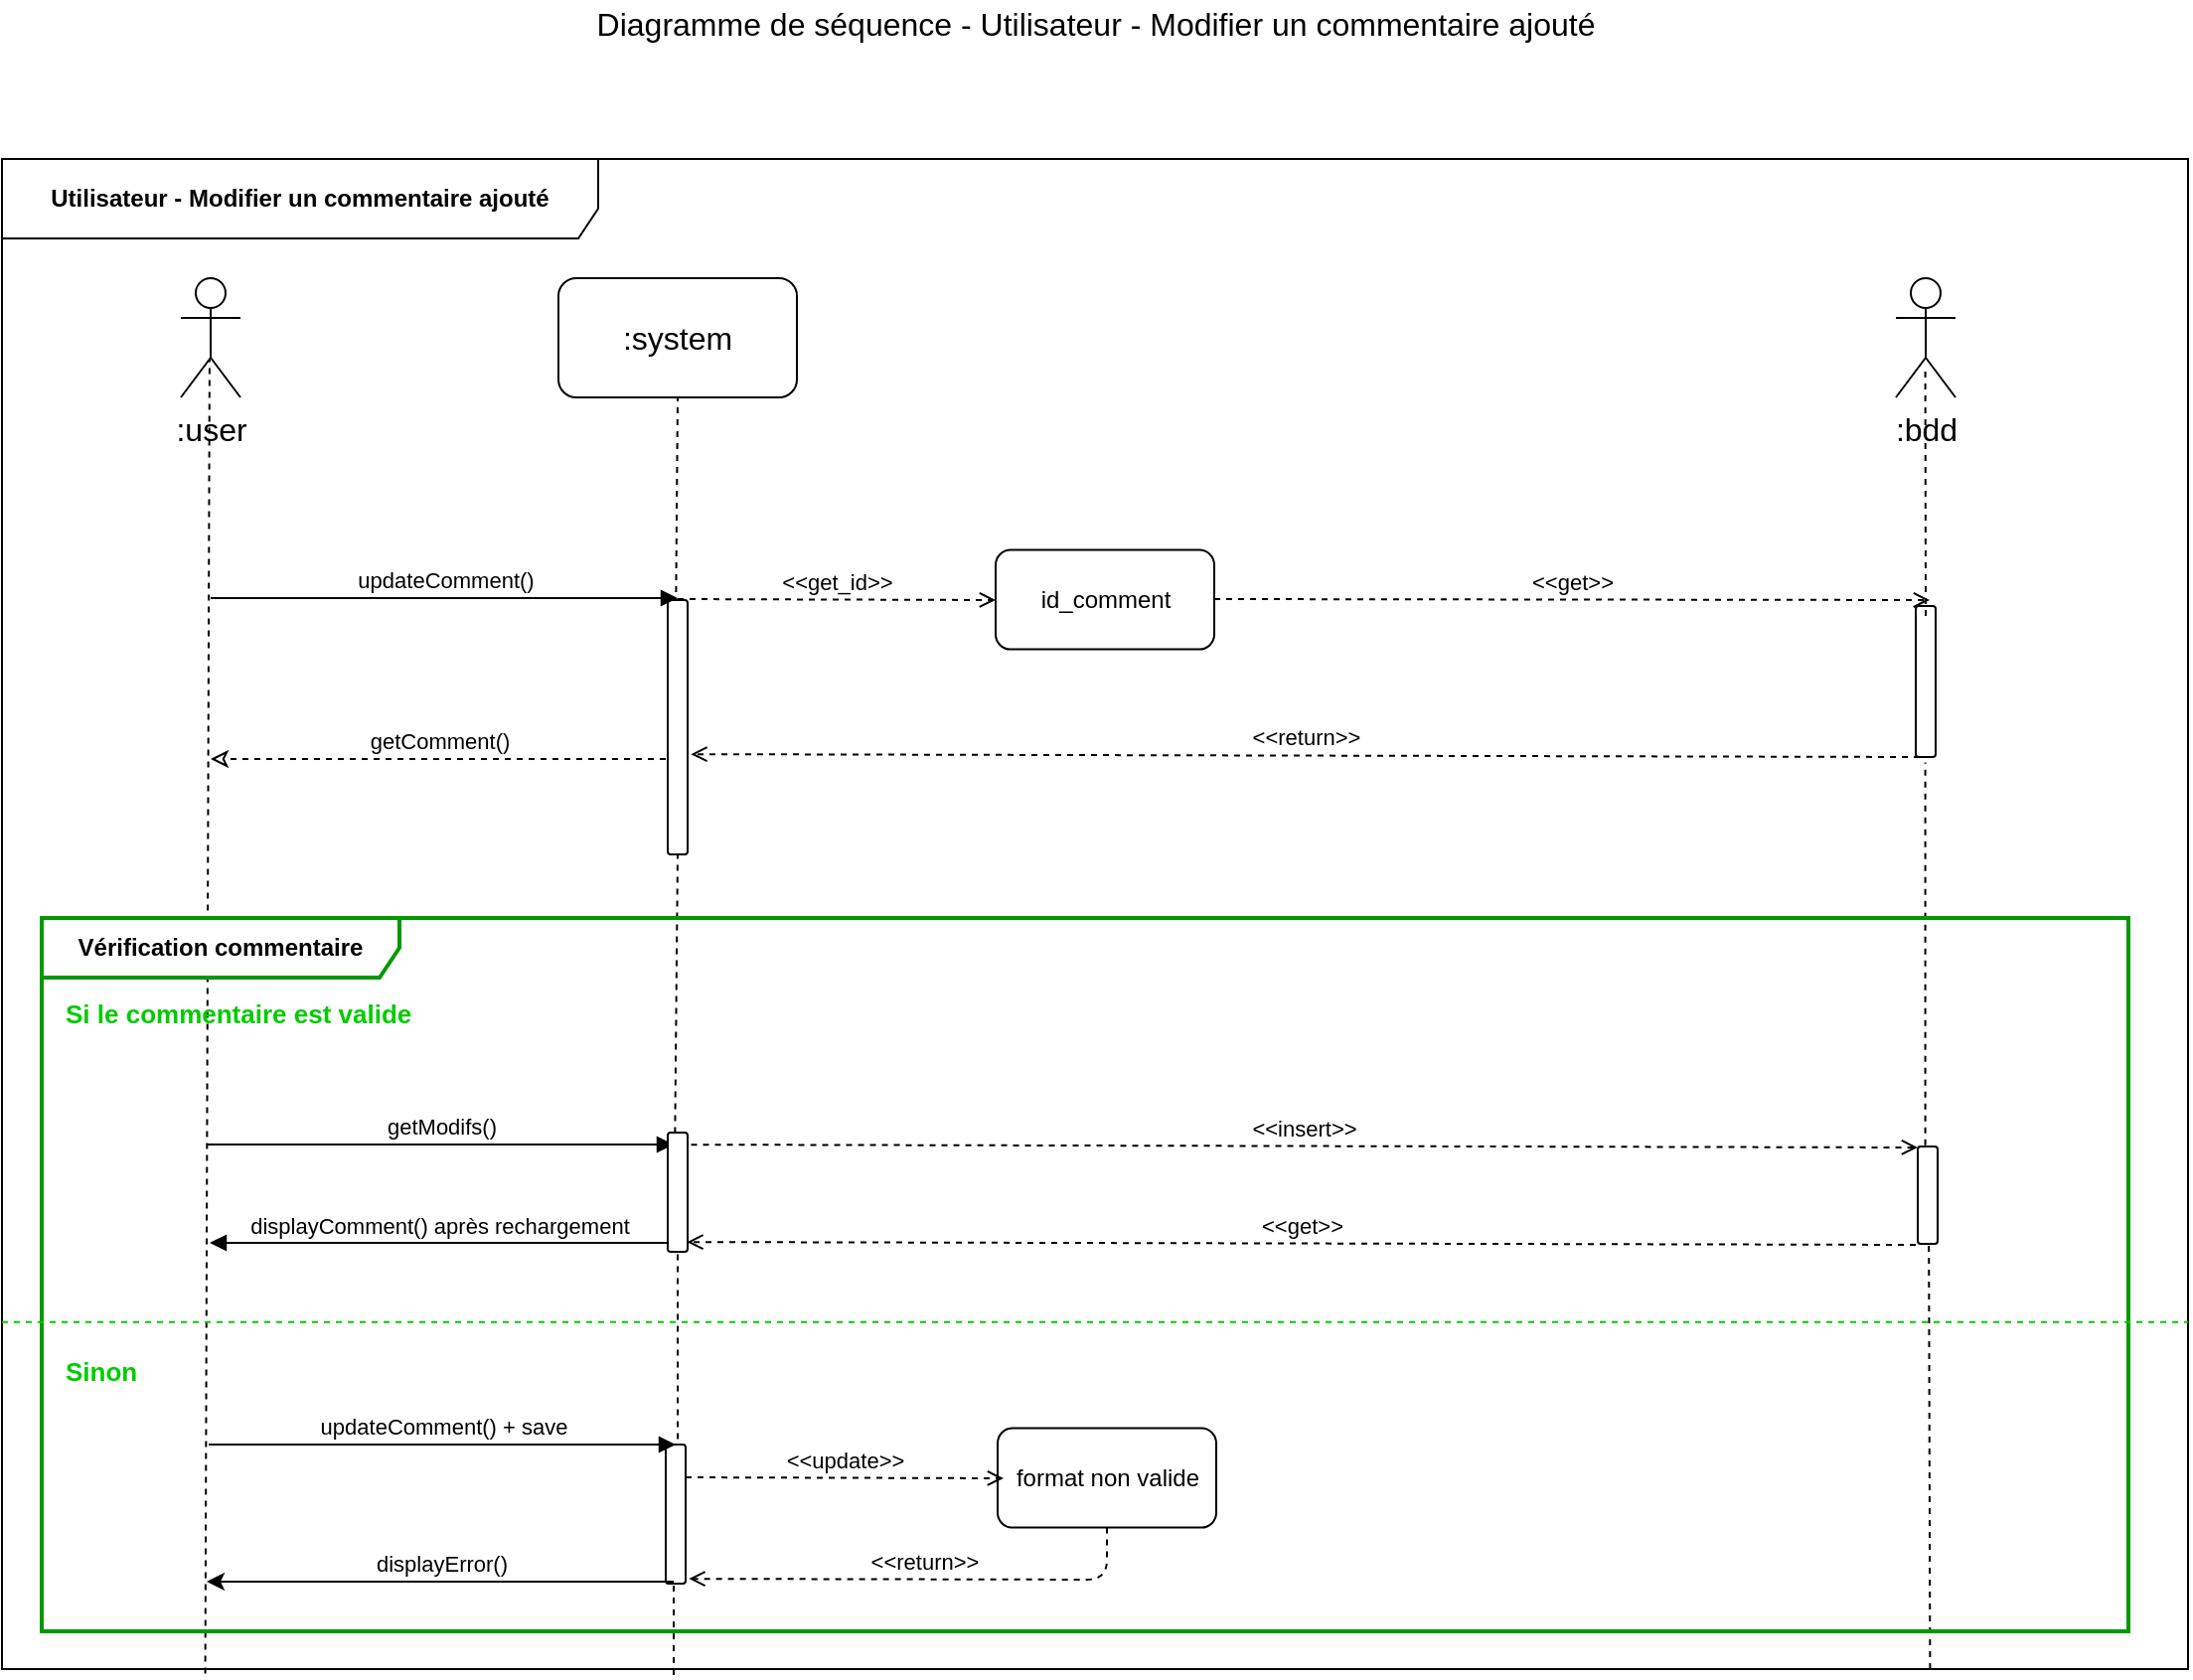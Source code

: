 <mxfile version="12.2.6" type="device" pages="1"><diagram id="AHEbZPqoB34yzoRRyoqP" name="Page-1"><mxGraphModel dx="1622" dy="807" grid="1" gridSize="10" guides="1" tooltips="1" connect="1" arrows="1" fold="1" page="1" pageScale="1" pageWidth="1169" pageHeight="827" math="0" shadow="0"><root><mxCell id="0"/><mxCell id="1" parent="0"/><mxCell id="lY3V1-m8Q38b6EYekUGE-25" value="Utilisateur - Modifier un commentaire ajouté" style="shape=umlFrame;whiteSpace=wrap;html=1;width=300;height=40;fontStyle=1;labelBackgroundColor=#ffffff;labelBorderColor=none;gradientColor=none;swimlaneFillColor=none;shadow=0;strokeColor=#000000;" vertex="1" parent="1"><mxGeometry x="60" y="150" width="1100" height="760" as="geometry"/></mxCell><mxCell id="lY3V1-m8Q38b6EYekUGE-26" value="Diagramme de séquence - Utilisateur - Modifier un commentaire ajouté" style="text;html=1;resizable=0;points=[];autosize=1;align=center;verticalAlign=top;spacingTop=-4;fontSize=16;" vertex="1" parent="1"><mxGeometry x="350" y="70" width="520" height="20" as="geometry"/></mxCell><mxCell id="lY3V1-m8Q38b6EYekUGE-27" value=":user" style="shape=umlActor;verticalLabelPosition=bottom;labelBackgroundColor=#ffffff;verticalAlign=top;html=1;shadow=0;strokeColor=#000000;gradientColor=none;fontSize=16;align=center;" vertex="1" parent="1"><mxGeometry x="150" y="210" width="30" height="60" as="geometry"/></mxCell><mxCell id="lY3V1-m8Q38b6EYekUGE-28" value=":system" style="rounded=1;whiteSpace=wrap;html=1;shadow=0;labelBackgroundColor=#ffffff;strokeColor=#000000;gradientColor=none;fontSize=16;align=center;" vertex="1" parent="1"><mxGeometry x="340" y="210" width="120" height="60" as="geometry"/></mxCell><mxCell id="lY3V1-m8Q38b6EYekUGE-29" value="" style="endArrow=none;dashed=1;html=1;fontSize=16;entryX=0.482;entryY=0.683;entryDx=0;entryDy=0;entryPerimeter=0;exitX=0.093;exitY=1.003;exitDx=0;exitDy=0;exitPerimeter=0;" edge="1" parent="1" source="lY3V1-m8Q38b6EYekUGE-25" target="lY3V1-m8Q38b6EYekUGE-27"><mxGeometry width="50" height="50" relative="1" as="geometry"><mxPoint x="164" y="612" as="sourcePoint"/><mxPoint x="110" y="630" as="targetPoint"/></mxGeometry></mxCell><mxCell id="lY3V1-m8Q38b6EYekUGE-30" value="" style="endArrow=none;dashed=1;html=1;fontSize=16;entryX=0.5;entryY=1;entryDx=0;entryDy=0;exitX=0.31;exitY=1;exitDx=0;exitDy=0;exitPerimeter=0;" edge="1" parent="1" source="lY3V1-m8Q38b6EYekUGE-34" target="lY3V1-m8Q38b6EYekUGE-28"><mxGeometry width="50" height="50" relative="1" as="geometry"><mxPoint x="171.2" y="662.88" as="sourcePoint"/><mxPoint x="400" y="311" as="targetPoint"/></mxGeometry></mxCell><mxCell id="lY3V1-m8Q38b6EYekUGE-31" value=":bdd" style="shape=umlActor;verticalLabelPosition=bottom;labelBackgroundColor=#ffffff;verticalAlign=top;html=1;shadow=0;strokeColor=#000000;gradientColor=none;fontSize=16;align=center;" vertex="1" parent="1"><mxGeometry x="1013" y="210" width="30" height="60" as="geometry"/></mxCell><mxCell id="lY3V1-m8Q38b6EYekUGE-32" value="id_comment" style="html=1;gradientColor=none;rounded=1;" vertex="1" parent="1"><mxGeometry x="560" y="346.794" width="110" height="50" as="geometry"/></mxCell><mxCell id="lY3V1-m8Q38b6EYekUGE-33" value="&amp;lt;&amp;lt;get_id&amp;gt;&amp;gt;" style="html=1;verticalAlign=bottom;endArrow=open;fontSize=11;dashed=1;endFill=0;" edge="1" parent="1"><mxGeometry width="80" relative="1" as="geometry"><mxPoint x="400" y="371.5" as="sourcePoint"/><mxPoint x="560" y="372" as="targetPoint"/></mxGeometry></mxCell><mxCell id="lY3V1-m8Q38b6EYekUGE-34" value="" style="html=1;points=[];perimeter=orthogonalPerimeter;rounded=1;gradientColor=none;" vertex="1" parent="1"><mxGeometry x="395" y="372" width="10" height="128" as="geometry"/></mxCell><mxCell id="lY3V1-m8Q38b6EYekUGE-35" value="" style="endArrow=none;dashed=1;html=1;fontSize=16;entryX=0.5;entryY=1;entryDx=0;entryDy=0;exitX=0.31;exitY=1.004;exitDx=0;exitDy=0;exitPerimeter=0;" edge="1" parent="1" source="lY3V1-m8Q38b6EYekUGE-56" target="lY3V1-m8Q38b6EYekUGE-34"><mxGeometry width="50" height="50" relative="1" as="geometry"><mxPoint x="400" y="530" as="sourcePoint"/><mxPoint x="400" y="270" as="targetPoint"/></mxGeometry></mxCell><mxCell id="lY3V1-m8Q38b6EYekUGE-36" value="updateComment()" style="html=1;verticalAlign=bottom;endArrow=block;fontSize=11;" edge="1" parent="1"><mxGeometry width="80" relative="1" as="geometry"><mxPoint x="165" y="371" as="sourcePoint"/><mxPoint x="400" y="371" as="targetPoint"/></mxGeometry></mxCell><mxCell id="lY3V1-m8Q38b6EYekUGE-37" value="" style="html=1;points=[];perimeter=orthogonalPerimeter;rounded=1;gradientColor=none;" vertex="1" parent="1"><mxGeometry x="1023" y="375" width="10" height="76" as="geometry"/></mxCell><mxCell id="lY3V1-m8Q38b6EYekUGE-38" value="&amp;lt;&amp;lt;get&amp;gt;&amp;gt;" style="html=1;verticalAlign=bottom;endArrow=open;fontSize=11;dashed=1;endFill=0;" edge="1" parent="1"><mxGeometry width="80" relative="1" as="geometry"><mxPoint x="670" y="371.5" as="sourcePoint"/><mxPoint x="1030" y="372" as="targetPoint"/></mxGeometry></mxCell><mxCell id="lY3V1-m8Q38b6EYekUGE-39" value="&amp;lt;&amp;lt;return&amp;gt;&amp;gt;" style="html=1;verticalAlign=bottom;endArrow=open;fontSize=11;dashed=1;endFill=0;entryX=1.168;entryY=0.713;entryDx=0;entryDy=0;entryPerimeter=0;exitX=0.146;exitY=0.999;exitDx=0;exitDy=0;exitPerimeter=0;" edge="1" parent="1"><mxGeometry width="80" relative="1" as="geometry"><mxPoint x="1025" y="451" as="sourcePoint"/><mxPoint x="406.68" y="449.56" as="targetPoint"/></mxGeometry></mxCell><mxCell id="lY3V1-m8Q38b6EYekUGE-40" value="getComment()" style="html=1;verticalAlign=bottom;endArrow=classic;fontSize=11;dashed=1;endFill=0;" edge="1" parent="1"><mxGeometry width="80" relative="1" as="geometry"><mxPoint x="394" y="452" as="sourcePoint"/><mxPoint x="165" y="452" as="targetPoint"/></mxGeometry></mxCell><mxCell id="lY3V1-m8Q38b6EYekUGE-41" value="" style="endArrow=none;dashed=1;html=1;fontSize=16;entryX=0.493;entryY=0.739;entryDx=0;entryDy=0;entryPerimeter=0;" edge="1" parent="1" target="lY3V1-m8Q38b6EYekUGE-31"><mxGeometry width="50" height="50" relative="1" as="geometry"><mxPoint x="1028" y="380" as="sourcePoint"/><mxPoint x="410" y="280" as="targetPoint"/></mxGeometry></mxCell><mxCell id="lY3V1-m8Q38b6EYekUGE-42" value="getModifs()" style="html=1;verticalAlign=bottom;endArrow=block;fontSize=11;" edge="1" parent="1"><mxGeometry width="80" relative="1" as="geometry"><mxPoint x="163" y="646" as="sourcePoint"/><mxPoint x="398" y="646" as="targetPoint"/></mxGeometry></mxCell><mxCell id="lY3V1-m8Q38b6EYekUGE-43" value="" style="endArrow=none;dashed=1;html=1;fontSize=16;entryX=0.556;entryY=0.739;entryDx=0;entryDy=0;entryPerimeter=0;exitX=0.882;exitY=1;exitDx=0;exitDy=0;exitPerimeter=0;" edge="1" parent="1" source="lY3V1-m8Q38b6EYekUGE-25" target="lY3V1-m8Q38b6EYekUGE-44"><mxGeometry width="50" height="50" relative="1" as="geometry"><mxPoint x="1030.2" y="660" as="sourcePoint"/><mxPoint x="1028.56" y="431.164" as="targetPoint"/></mxGeometry></mxCell><mxCell id="lY3V1-m8Q38b6EYekUGE-44" value="" style="html=1;points=[];perimeter=orthogonalPerimeter;rounded=1;gradientColor=none;" vertex="1" parent="1"><mxGeometry x="1024" y="647" width="10" height="49" as="geometry"/></mxCell><mxCell id="lY3V1-m8Q38b6EYekUGE-45" value="&amp;lt;&amp;lt;insert&amp;gt;&amp;gt;" style="html=1;verticalAlign=bottom;endArrow=none;fontSize=11;dashed=1;endFill=0;entryX=1.168;entryY=0.713;entryDx=0;entryDy=0;entryPerimeter=0;exitX=0.146;exitY=0.999;exitDx=0;exitDy=0;exitPerimeter=0;startArrow=open;startFill=0;" edge="1" parent="1"><mxGeometry width="80" relative="1" as="geometry"><mxPoint x="1024" y="647.5" as="sourcePoint"/><mxPoint x="405.68" y="646.06" as="targetPoint"/></mxGeometry></mxCell><mxCell id="lY3V1-m8Q38b6EYekUGE-46" value="" style="endArrow=none;dashed=1;html=1;entryX=0.479;entryY=1.037;entryDx=0;entryDy=0;entryPerimeter=0;exitX=0.379;exitY=-0.013;exitDx=0;exitDy=0;exitPerimeter=0;" edge="1" parent="1" source="lY3V1-m8Q38b6EYekUGE-44" target="lY3V1-m8Q38b6EYekUGE-37"><mxGeometry width="50" height="50" relative="1" as="geometry"><mxPoint x="60" y="740" as="sourcePoint"/><mxPoint x="110" y="690" as="targetPoint"/></mxGeometry></mxCell><mxCell id="lY3V1-m8Q38b6EYekUGE-47" value="&amp;lt;&amp;lt;get&amp;gt;&amp;gt;" style="html=1;verticalAlign=bottom;endArrow=open;fontSize=11;dashed=1;endFill=0;entryX=1.168;entryY=0.713;entryDx=0;entryDy=0;entryPerimeter=0;exitX=0.146;exitY=0.999;exitDx=0;exitDy=0;exitPerimeter=0;startArrow=none;startFill=0;" edge="1" parent="1"><mxGeometry width="80" relative="1" as="geometry"><mxPoint x="1023" y="696.5" as="sourcePoint"/><mxPoint x="404.68" y="695.06" as="targetPoint"/></mxGeometry></mxCell><mxCell id="lY3V1-m8Q38b6EYekUGE-48" value="displayComment() après rechargement" style="html=1;verticalAlign=bottom;endArrow=block;fontSize=11;exitX=0.057;exitY=0.667;exitDx=0;exitDy=0;exitPerimeter=0;" edge="1" parent="1"><mxGeometry width="80" relative="1" as="geometry"><mxPoint x="395.07" y="695.54" as="sourcePoint"/><mxPoint x="164.5" y="695.5" as="targetPoint"/></mxGeometry></mxCell><mxCell id="lY3V1-m8Q38b6EYekUGE-49" value="&lt;div style=&quot;text-align: left&quot;&gt;&lt;span style=&quot;background-color: rgb(255 , 255 , 255)&quot;&gt;&lt;b&gt;Vérification commentaire&lt;/b&gt;&lt;/span&gt;&lt;/div&gt;" style="shape=umlFrame;whiteSpace=wrap;html=1;gradientColor=none;swimlaneFillColor=none;width=180;height=30;strokeColor=#009900;strokeWidth=2;" vertex="1" parent="1"><mxGeometry x="80" y="532" width="1050" height="359" as="geometry"/></mxCell><mxCell id="lY3V1-m8Q38b6EYekUGE-56" value="" style="html=1;points=[];perimeter=orthogonalPerimeter;rounded=1;gradientColor=none;" vertex="1" parent="1"><mxGeometry x="395" y="640" width="10" height="60" as="geometry"/></mxCell><mxCell id="lY3V1-m8Q38b6EYekUGE-57" value="" style="endArrow=none;dashed=1;html=1;fontSize=16;entryX=0.5;entryY=1;entryDx=0;entryDy=0;exitX=0.31;exitY=1.004;exitDx=0;exitDy=0;exitPerimeter=0;" edge="1" parent="1" target="lY3V1-m8Q38b6EYekUGE-56"><mxGeometry width="50" height="50" relative="1" as="geometry"><mxPoint x="400.1" y="860.24" as="sourcePoint"/><mxPoint x="400" y="500" as="targetPoint"/></mxGeometry></mxCell><mxCell id="lY3V1-m8Q38b6EYekUGE-59" value="" style="endArrow=none;dashed=1;html=1;fontSize=16;" edge="1" parent="1"><mxGeometry width="50" height="50" relative="1" as="geometry"><mxPoint x="398" y="913" as="sourcePoint"/><mxPoint x="398" y="868" as="targetPoint"/></mxGeometry></mxCell><mxCell id="lY3V1-m8Q38b6EYekUGE-60" value="" style="endArrow=none;dashed=1;html=1;entryX=1;entryY=0.765;entryDx=0;entryDy=0;entryPerimeter=0;exitX=0;exitY=0.765;exitDx=0;exitDy=0;exitPerimeter=0;strokeColor=#00CC00;" edge="1" parent="1"><mxGeometry width="50" height="50" relative="1" as="geometry"><mxPoint x="60" y="735.4" as="sourcePoint"/><mxPoint x="1160" y="735.4" as="targetPoint"/></mxGeometry></mxCell><mxCell id="lY3V1-m8Q38b6EYekUGE-61" value="" style="html=1;points=[];perimeter=orthogonalPerimeter;rounded=1;gradientColor=none;" vertex="1" parent="1"><mxGeometry x="394" y="797" width="10" height="70" as="geometry"/></mxCell><mxCell id="lY3V1-m8Q38b6EYekUGE-62" value="updateComment() + save" style="html=1;verticalAlign=bottom;endArrow=block;fontSize=11;" edge="1" parent="1"><mxGeometry width="80" relative="1" as="geometry"><mxPoint x="164" y="797" as="sourcePoint"/><mxPoint x="399" y="797" as="targetPoint"/></mxGeometry></mxCell><mxCell id="lY3V1-m8Q38b6EYekUGE-63" value="&amp;lt;&amp;lt;return&amp;gt;&amp;gt;" style="html=1;verticalAlign=bottom;endArrow=open;fontSize=11;dashed=1;endFill=0;entryX=1.168;entryY=0.713;entryDx=0;entryDy=0;entryPerimeter=0;exitX=0.5;exitY=1;exitDx=0;exitDy=0;" edge="1" parent="1" source="lY3V1-m8Q38b6EYekUGE-64"><mxGeometry width="80" relative="1" as="geometry"><mxPoint x="1024" y="866" as="sourcePoint"/><mxPoint x="405.68" y="864.56" as="targetPoint"/><Array as="points"><mxPoint x="616" y="865"/></Array></mxGeometry></mxCell><mxCell id="lY3V1-m8Q38b6EYekUGE-64" value="format non valide" style="html=1;gradientColor=none;rounded=1;" vertex="1" parent="1"><mxGeometry x="561" y="788.794" width="110" height="50" as="geometry"/></mxCell><mxCell id="lY3V1-m8Q38b6EYekUGE-65" value="&amp;lt;&amp;lt;update&amp;gt;&amp;gt;" style="html=1;verticalAlign=bottom;endArrow=open;fontSize=11;dashed=1;endFill=0;" edge="1" parent="1"><mxGeometry width="80" relative="1" as="geometry"><mxPoint x="404" y="813.5" as="sourcePoint"/><mxPoint x="564" y="814" as="targetPoint"/></mxGeometry></mxCell><mxCell id="lY3V1-m8Q38b6EYekUGE-66" value="displayError()" style="html=1;verticalAlign=bottom;endArrow=none;fontSize=11;endFill=0;startArrow=classic;startFill=1;" edge="1" parent="1"><mxGeometry width="80" relative="1" as="geometry"><mxPoint x="163" y="866" as="sourcePoint"/><mxPoint x="398" y="866" as="targetPoint"/></mxGeometry></mxCell><mxCell id="lY3V1-m8Q38b6EYekUGE-67" value="Si le commentaire est valide" style="text;html=1;resizable=0;points=[];autosize=1;align=left;verticalAlign=top;spacingTop=-4;fontSize=13;fontStyle=1;fontColor=#00CC00;" vertex="1" parent="1"><mxGeometry x="90" y="570" width="180" height="20" as="geometry"/></mxCell><mxCell id="lY3V1-m8Q38b6EYekUGE-68" value="Sinon" style="text;html=1;resizable=0;points=[];autosize=1;align=left;verticalAlign=top;spacingTop=-4;fontSize=13;fontStyle=1;fontColor=#00CC00;" vertex="1" parent="1"><mxGeometry x="90" y="750" width="50" height="20" as="geometry"/></mxCell></root></mxGraphModel></diagram></mxfile>